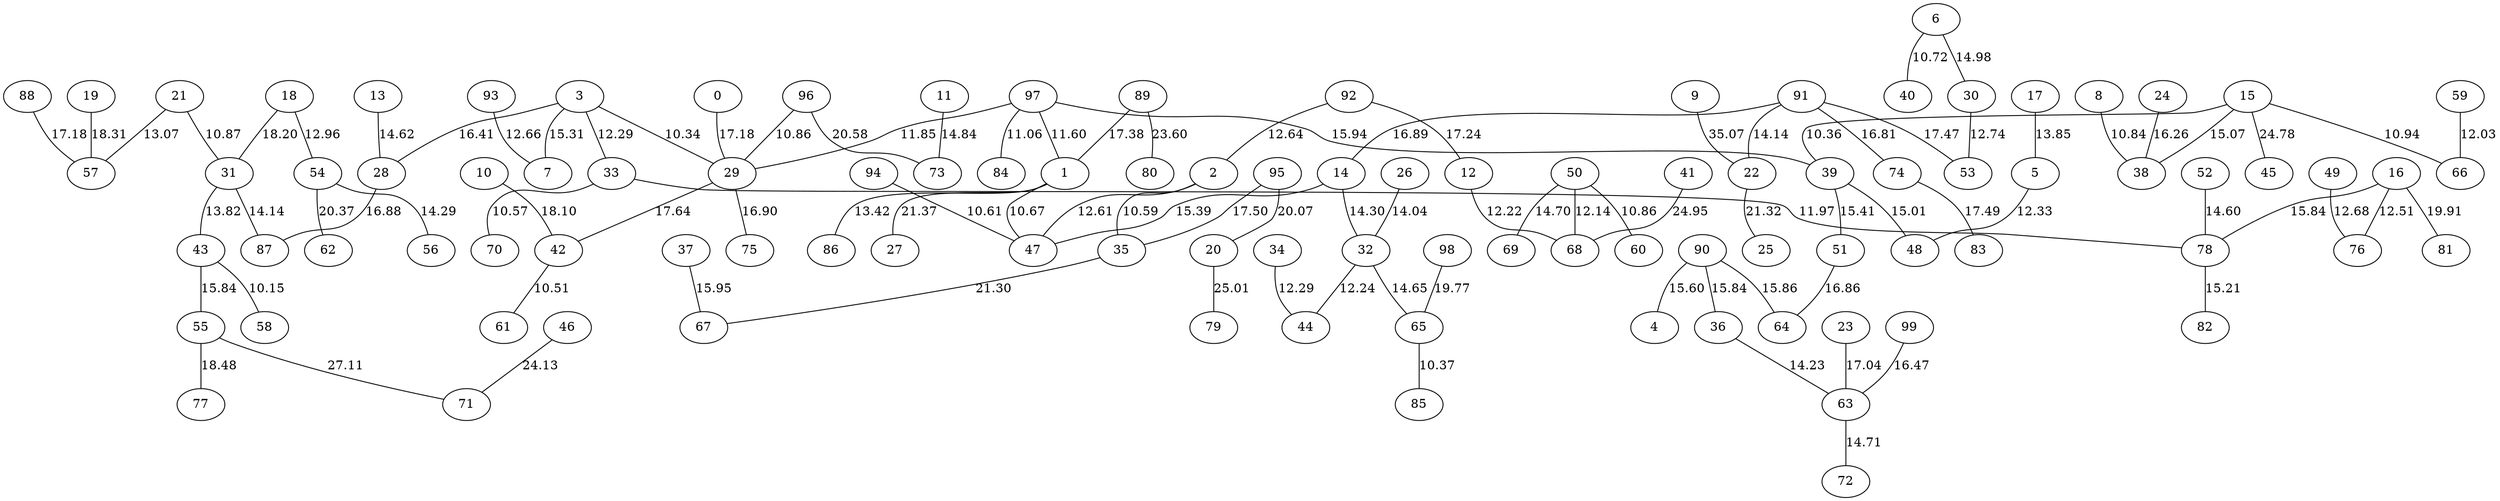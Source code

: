 graph G{
88--57 [label=17.18];
89--80 [label=23.60];
89--1 [label=17.38];
90--64 [label=15.86];
90--36 [label=15.84];
90--4 [label=15.60];
91--53 [label=17.47];
91--14 [label=16.89];
91--74 [label=16.81];
91--22 [label=14.14];
92--12 [label=17.24];
92--2 [label=12.64];
93--7 [label=12.66];
94--47 [label=10.61];
95--20 [label=20.07];
95--35 [label=17.50];
96--73 [label=20.58];
96--29 [label=10.86];
97--39 [label=15.94];
97--29 [label=11.85];
97--1 [label=11.60];
97--84 [label=11.06];
10--42 [label=18.10];
98--65 [label=19.77];
11--73 [label=14.84];
99--63 [label=16.47];
12--68 [label=12.22];
13--28 [label=14.62];
14--47 [label=15.39];
14--32 [label=14.30];
15--45 [label=24.78];
15--38 [label=15.07];
15--66 [label=10.94];
15--39 [label=10.36];
16--81 [label=19.91];
16--78 [label=15.84];
16--76 [label=12.51];
17--5 [label=13.85];
18--31 [label=18.20];
18--54 [label=12.96];
19--57 [label=18.31];
0--29 [label=17.18];
1--27 [label=21.37];
1--86 [label=13.42];
1--47 [label=10.67];
2--47 [label=12.61];
2--35 [label=10.59];
3--28 [label=16.41];
3--7 [label=15.31];
3--33 [label=12.29];
3--29 [label=10.34];
5--48 [label=12.33];
6--30 [label=14.98];
6--40 [label=10.72];
8--38 [label=10.84];
9--22 [label=35.07];
20--79 [label=25.01];
21--57 [label=13.07];
21--31 [label=10.87];
22--25 [label=21.32];
23--63 [label=17.04];
24--38 [label=16.26];
26--32 [label=14.04];
28--87 [label=16.88];
29--42 [label=17.64];
29--75 [label=16.90];
30--53 [label=12.74];
31--87 [label=14.14];
31--43 [label=13.82];
32--65 [label=14.65];
32--44 [label=12.24];
33--78 [label=11.97];
33--70 [label=10.57];
34--44 [label=12.29];
35--67 [label=21.30];
36--63 [label=14.23];
37--67 [label=15.95];
39--51 [label=15.41];
39--48 [label=15.01];
41--68 [label=24.95];
42--61 [label=10.51];
43--55 [label=15.84];
43--58 [label=10.15];
46--71 [label=24.13];
49--76 [label=12.68];
50--69 [label=14.70];
50--68 [label=12.14];
50--60 [label=10.86];
51--64 [label=16.86];
52--78 [label=14.60];
54--62 [label=20.37];
54--56 [label=14.29];
55--71 [label=27.11];
55--77 [label=18.48];
59--66 [label=12.03];
63--72 [label=14.71];
65--85 [label=10.37];
74--83 [label=17.49];
78--82 [label=15.21];
}